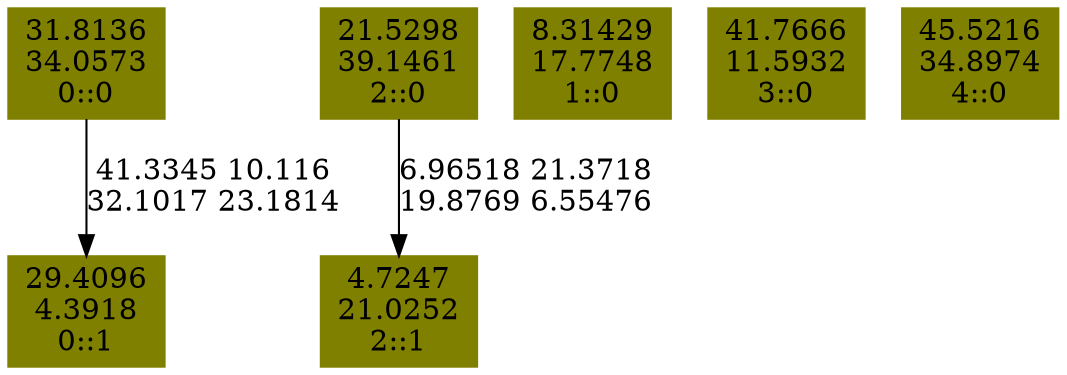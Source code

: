 digraph Dump {
node[color=olive,fontsize=14, style=filled, shape=rectangle]
"0x61ab4987c0c0" [label = "31.8136
34.0573
0::0
"]
"0x61ab4987c170" [label = "29.4096
4.3918
0::1
"]
"0x61ab4987c300" [label = "21.5298
39.1461
2::0
"]
"0x61ab4987c3b0" [label = "4.7247
21.0252
2::1
"]
"0x61ab4987c520" [label = "8.31429
17.7748
1::0
"]
"0x61ab4987c680" [label = "41.7666
11.5932
3::0
"]
"0x61ab4987c750" [label = "45.5216
34.8974
4::0
"]
"0x61ab4987c0c0" -> "0x61ab4987c170" [label = "41.3345 10.116 
32.1017 23.1814 
"]
"0x61ab4987c300" -> "0x61ab4987c3b0" [label = "6.96518 21.3718 
19.8769 6.55476 
"]
}
